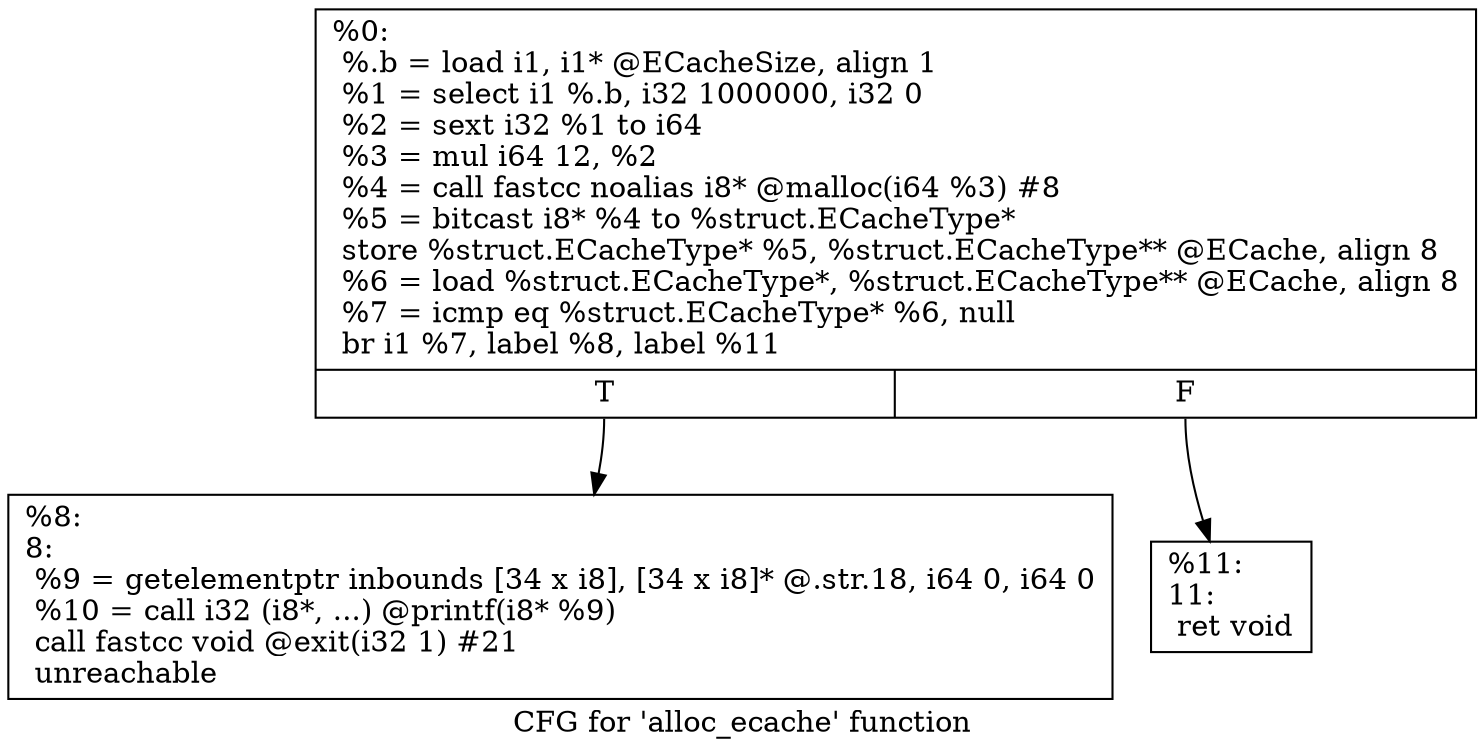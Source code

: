 digraph "CFG for 'alloc_ecache' function" {
	label="CFG for 'alloc_ecache' function";

	Node0x2593d60 [shape=record,label="{%0:\l  %.b = load i1, i1* @ECacheSize, align 1\l  %1 = select i1 %.b, i32 1000000, i32 0\l  %2 = sext i32 %1 to i64\l  %3 = mul i64 12, %2\l  %4 = call fastcc noalias i8* @malloc(i64 %3) #8\l  %5 = bitcast i8* %4 to %struct.ECacheType*\l  store %struct.ECacheType* %5, %struct.ECacheType** @ECache, align 8\l  %6 = load %struct.ECacheType*, %struct.ECacheType** @ECache, align 8\l  %7 = icmp eq %struct.ECacheType* %6, null\l  br i1 %7, label %8, label %11\l|{<s0>T|<s1>F}}"];
	Node0x2593d60:s0 -> Node0x2594190;
	Node0x2593d60:s1 -> Node0x25941e0;
	Node0x2594190 [shape=record,label="{%8:\l8:                                                \l  %9 = getelementptr inbounds [34 x i8], [34 x i8]* @.str.18, i64 0, i64 0\l  %10 = call i32 (i8*, ...) @printf(i8* %9)\l  call fastcc void @exit(i32 1) #21\l  unreachable\l}"];
	Node0x25941e0 [shape=record,label="{%11:\l11:                                               \l  ret void\l}"];
}

